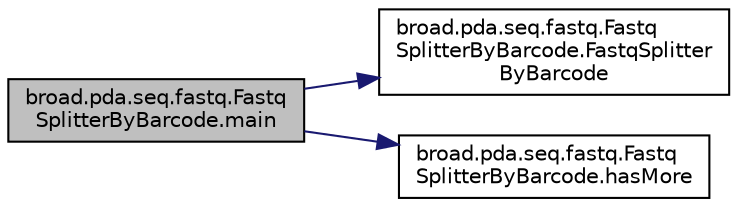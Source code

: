 digraph "broad.pda.seq.fastq.FastqSplitterByBarcode.main"
{
  edge [fontname="Helvetica",fontsize="10",labelfontname="Helvetica",labelfontsize="10"];
  node [fontname="Helvetica",fontsize="10",shape=record];
  rankdir="LR";
  Node1 [label="broad.pda.seq.fastq.Fastq\lSplitterByBarcode.main",height=0.2,width=0.4,color="black", fillcolor="grey75", style="filled" fontcolor="black"];
  Node1 -> Node2 [color="midnightblue",fontsize="10",style="solid"];
  Node2 [label="broad.pda.seq.fastq.Fastq\lSplitterByBarcode.FastqSplitter\lByBarcode",height=0.2,width=0.4,color="black", fillcolor="white", style="filled",URL="$classbroad_1_1pda_1_1seq_1_1fastq_1_1_fastq_splitter_by_barcode.html#a797199923a74ffbaf852ce4447b4401d"];
  Node1 -> Node3 [color="midnightblue",fontsize="10",style="solid"];
  Node3 [label="broad.pda.seq.fastq.Fastq\lSplitterByBarcode.hasMore",height=0.2,width=0.4,color="black", fillcolor="white", style="filled",URL="$classbroad_1_1pda_1_1seq_1_1fastq_1_1_fastq_splitter_by_barcode.html#a14446a64d96b2c239d539ac5c6f56492"];
}
